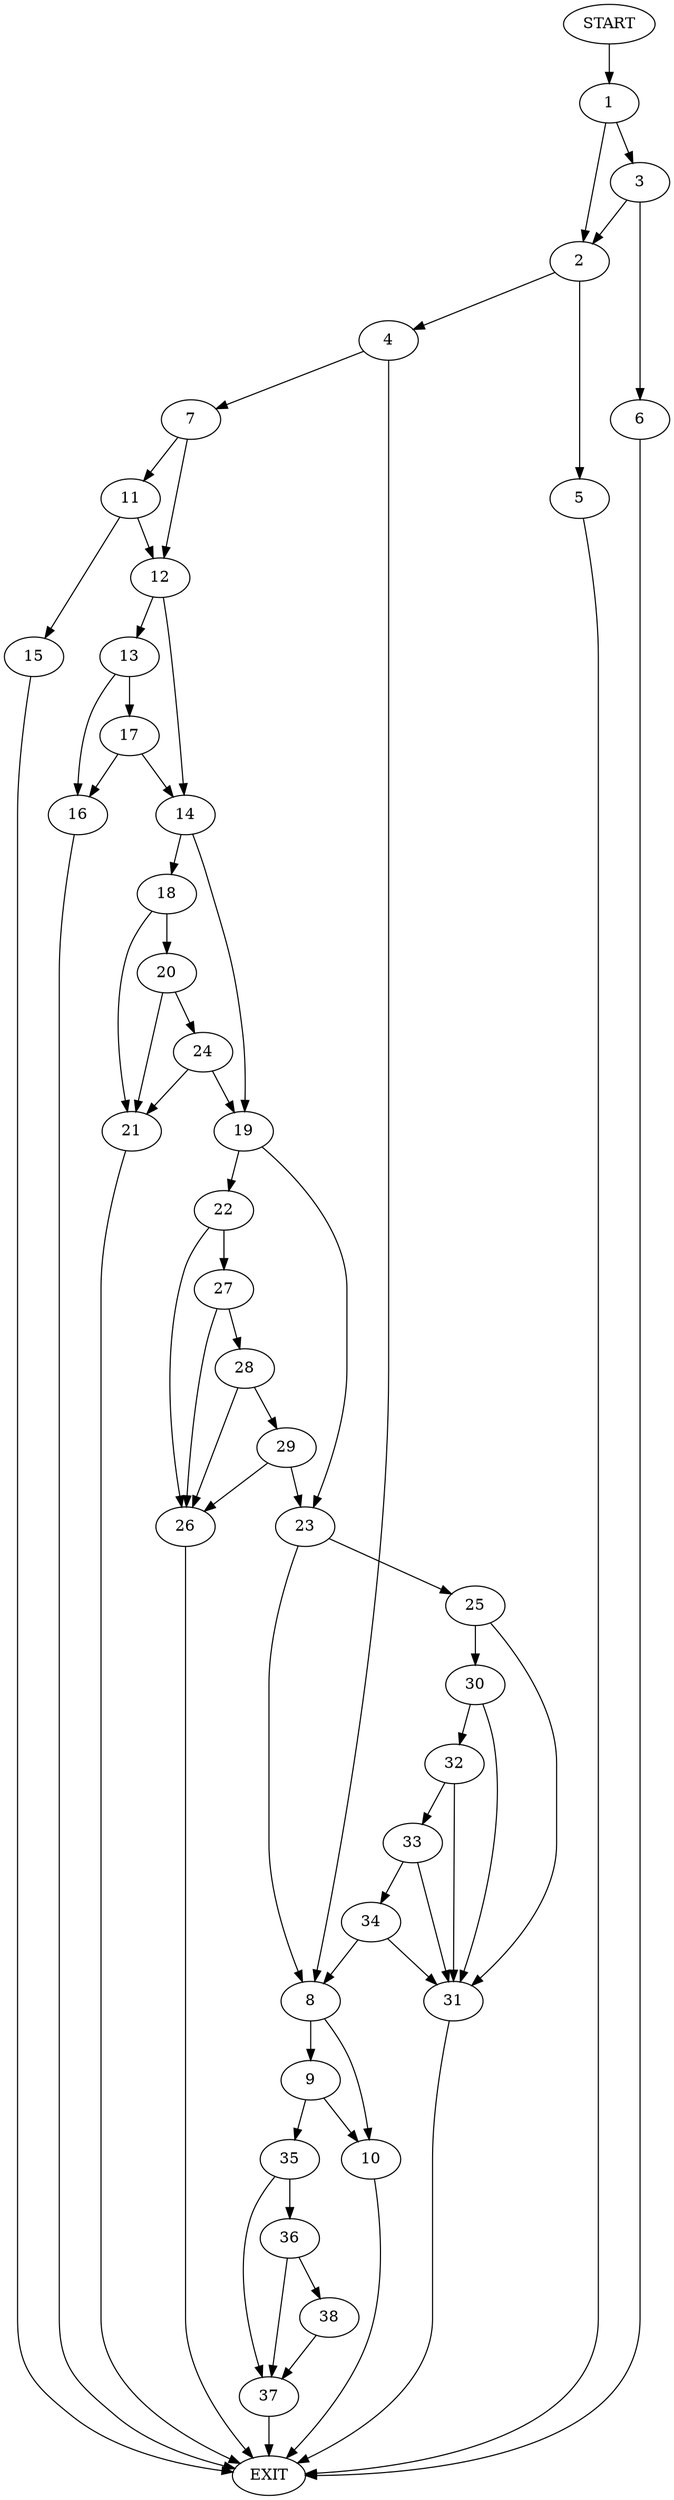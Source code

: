 digraph {
0 [label="START"]
39 [label="EXIT"]
0 -> 1
1 -> 2
1 -> 3
2 -> 4
2 -> 5
3 -> 6
3 -> 2
6 -> 39
5 -> 39
4 -> 7
4 -> 8
8 -> 9
8 -> 10
7 -> 11
7 -> 12
12 -> 13
12 -> 14
11 -> 15
11 -> 12
15 -> 39
13 -> 16
13 -> 17
14 -> 18
14 -> 19
17 -> 16
17 -> 14
16 -> 39
18 -> 20
18 -> 21
19 -> 22
19 -> 23
20 -> 24
20 -> 21
21 -> 39
24 -> 21
24 -> 19
23 -> 8
23 -> 25
22 -> 26
22 -> 27
27 -> 26
27 -> 28
26 -> 39
28 -> 26
28 -> 29
29 -> 26
29 -> 23
25 -> 30
25 -> 31
31 -> 39
30 -> 32
30 -> 31
32 -> 33
32 -> 31
33 -> 34
33 -> 31
34 -> 8
34 -> 31
9 -> 35
9 -> 10
10 -> 39
35 -> 36
35 -> 37
36 -> 38
36 -> 37
37 -> 39
38 -> 37
}
